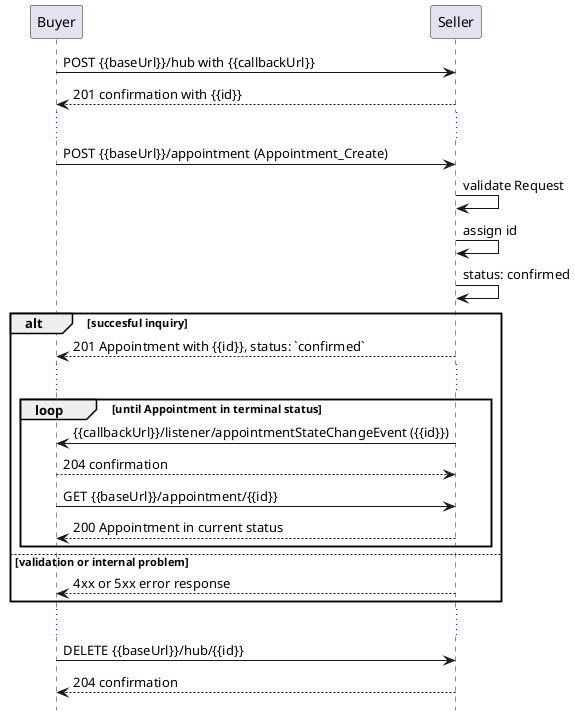 @startuml

hide footbox

participant Buyer
participant Seller

Buyer -> Seller : POST {{baseUrl}}/hub with {{callbackUrl}} 
Seller --> Buyer: 201 confirmation with {{id}}
...
Buyer -> Seller : POST {{baseUrl}}/appointment (Appointment_Create)
Seller -> Seller : validate Request
Seller -> Seller : assign id
Seller -> Seller : status: confirmed

alt succesful inquiry
  Seller --> Buyer : 201 Appointment with {{id}}, status: `confirmed`  

  ...

  group loop [until Appointment in terminal status]
      Seller -> Buyer: {{callbackUrl}}/listener/appointmentStateChangeEvent ({{id}})
      Buyer --> Seller : 204 confirmation
      Buyer -> Seller :   GET {{baseUrl}}/appointment/{{id}}
      return 200 Appointment in current status
  end

else validation or internal problem
  Seller --> Buyer : 4xx or 5xx error response
end 

...

Buyer -> Seller : DELETE {{baseUrl}}/hub/{{id}} 
Seller -->  Buyer : 204 confirmation

@enduml